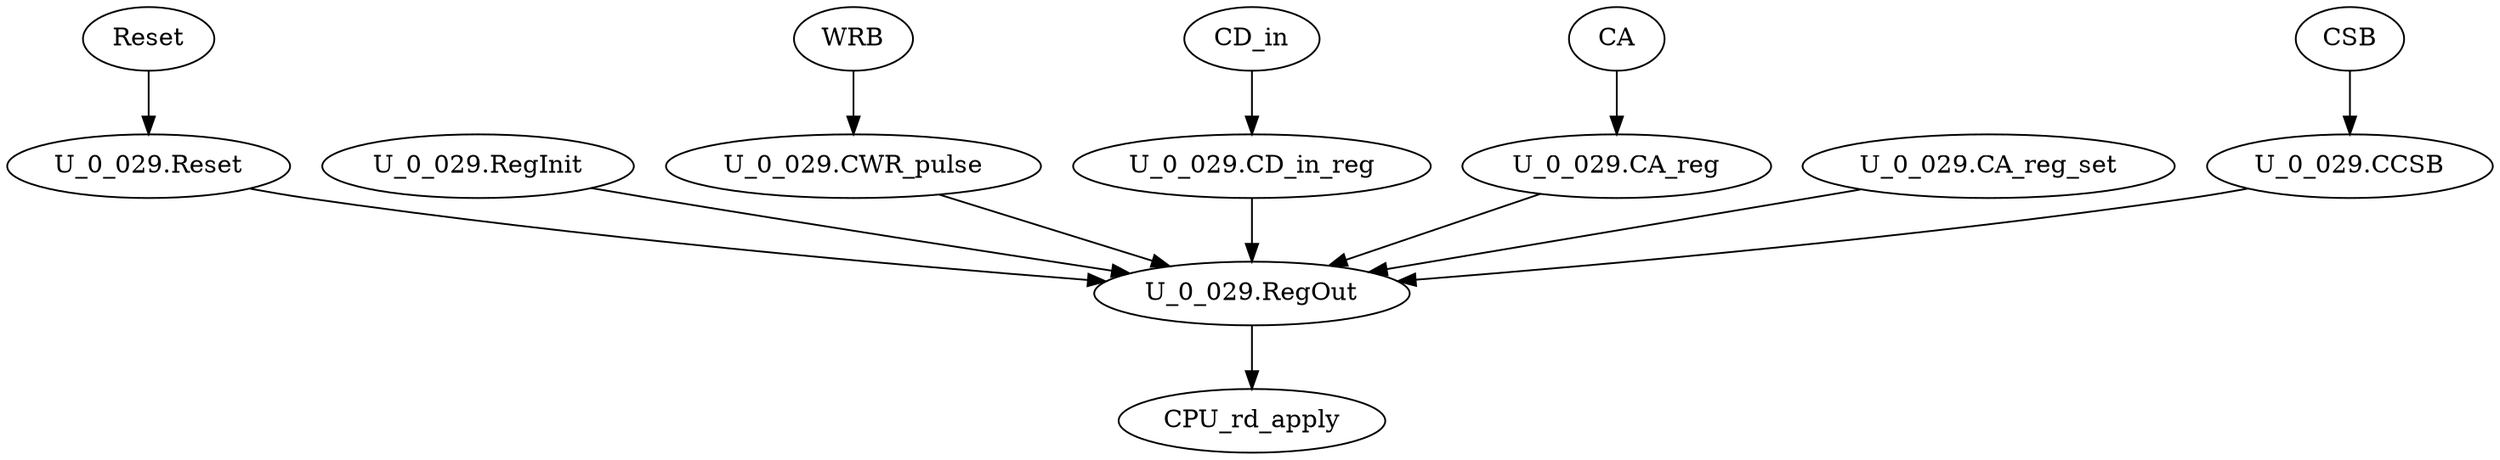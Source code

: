 strict digraph "" {
	"U_0_029.RegOut"	 [complexity=0,
		importance=0.0136486911662,
		rank=0.0];
	CPU_rd_apply	 [complexity=0,
		importance=0.00571852560641,
		rank=0.0];
	"U_0_029.RegOut" -> CPU_rd_apply;
	Reset	 [complexity=1,
		importance=0.0308170945521,
		rank=0.0308170945521];
	"U_0_029.Reset"	 [complexity=1,
		importance=0.029063591725,
		rank=0.029063591725];
	Reset -> "U_0_029.Reset";
	"U_0_029.RegInit"	 [complexity=2,
		importance=0.0154021939933,
		rank=0.00770109699667];
	"U_0_029.RegInit" -> "U_0_029.RegOut";
	WRB	 [complexity=4,
		importance=0.0171685902472,
		rank=0.00429214756179];
	"U_0_029.CWR_pulse"	 [complexity=4,
		importance=0.01541508742,
		rank=0.00385377185501];
	WRB -> "U_0_029.CWR_pulse";
	"U_0_029.CWR_pulse" -> "U_0_029.RegOut";
	CD_in	 [complexity=2,
		importance=0.0171830953522,
		rank=0.00859154767611];
	"U_0_029.CD_in_reg"	 [complexity=2,
		importance=0.0154295925251,
		rank=0.00771479626255];
	CD_in -> "U_0_029.CD_in_reg";
	CA	 [complexity=4,
		importance=0.0171685902472,
		rank=0.00429214756179];
	"U_0_029.CA_reg"	 [complexity=4,
		importance=0.01541508742,
		rank=0.00385377185501];
	CA -> "U_0_029.CA_reg";
	"U_0_029.CD_in_reg" -> "U_0_029.RegOut";
	"U_0_029.CA_reg_set"	 [complexity=4,
		importance=0.0154021939933,
		rank=0.00385054849833];
	"U_0_029.CA_reg_set" -> "U_0_029.RegOut";
	CSB	 [complexity=4,
		importance=0.0171685902472,
		rank=0.00429214756179];
	"U_0_029.CCSB"	 [complexity=4,
		importance=0.01541508742,
		rank=0.00385377185501];
	CSB -> "U_0_029.CCSB";
	"U_0_029.CA_reg" -> "U_0_029.RegOut";
	"U_0_029.Reset" -> "U_0_029.RegOut";
	"U_0_029.CCSB" -> "U_0_029.RegOut";
}
